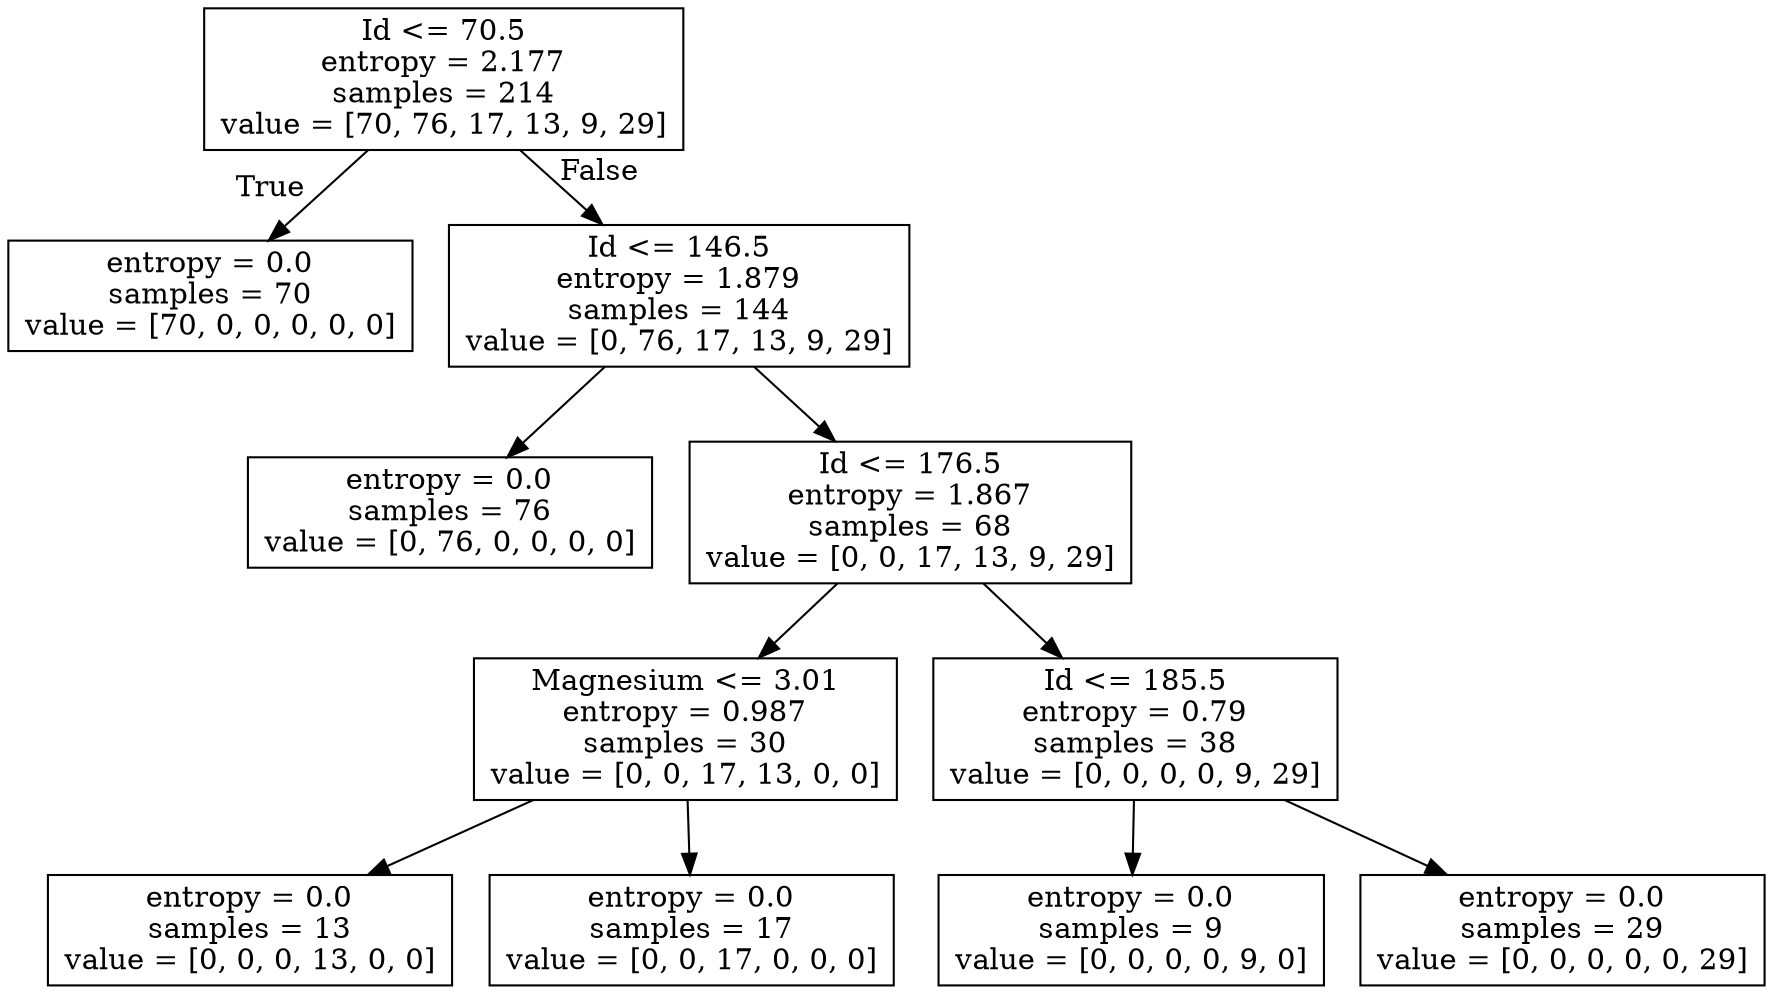 digraph Tree {
node [shape=box] ;
0 [label="Id <= 70.5\nentropy = 2.177\nsamples = 214\nvalue = [70, 76, 17, 13, 9, 29]"] ;
1 [label="entropy = 0.0\nsamples = 70\nvalue = [70, 0, 0, 0, 0, 0]"] ;
0 -> 1 [labeldistance=2.5, labelangle=45, headlabel="True"] ;
2 [label="Id <= 146.5\nentropy = 1.879\nsamples = 144\nvalue = [0, 76, 17, 13, 9, 29]"] ;
0 -> 2 [labeldistance=2.5, labelangle=-45, headlabel="False"] ;
3 [label="entropy = 0.0\nsamples = 76\nvalue = [0, 76, 0, 0, 0, 0]"] ;
2 -> 3 ;
4 [label="Id <= 176.5\nentropy = 1.867\nsamples = 68\nvalue = [0, 0, 17, 13, 9, 29]"] ;
2 -> 4 ;
5 [label="Magnesium <= 3.01\nentropy = 0.987\nsamples = 30\nvalue = [0, 0, 17, 13, 0, 0]"] ;
4 -> 5 ;
6 [label="entropy = 0.0\nsamples = 13\nvalue = [0, 0, 0, 13, 0, 0]"] ;
5 -> 6 ;
7 [label="entropy = 0.0\nsamples = 17\nvalue = [0, 0, 17, 0, 0, 0]"] ;
5 -> 7 ;
8 [label="Id <= 185.5\nentropy = 0.79\nsamples = 38\nvalue = [0, 0, 0, 0, 9, 29]"] ;
4 -> 8 ;
9 [label="entropy = 0.0\nsamples = 9\nvalue = [0, 0, 0, 0, 9, 0]"] ;
8 -> 9 ;
10 [label="entropy = 0.0\nsamples = 29\nvalue = [0, 0, 0, 0, 0, 29]"] ;
8 -> 10 ;
}